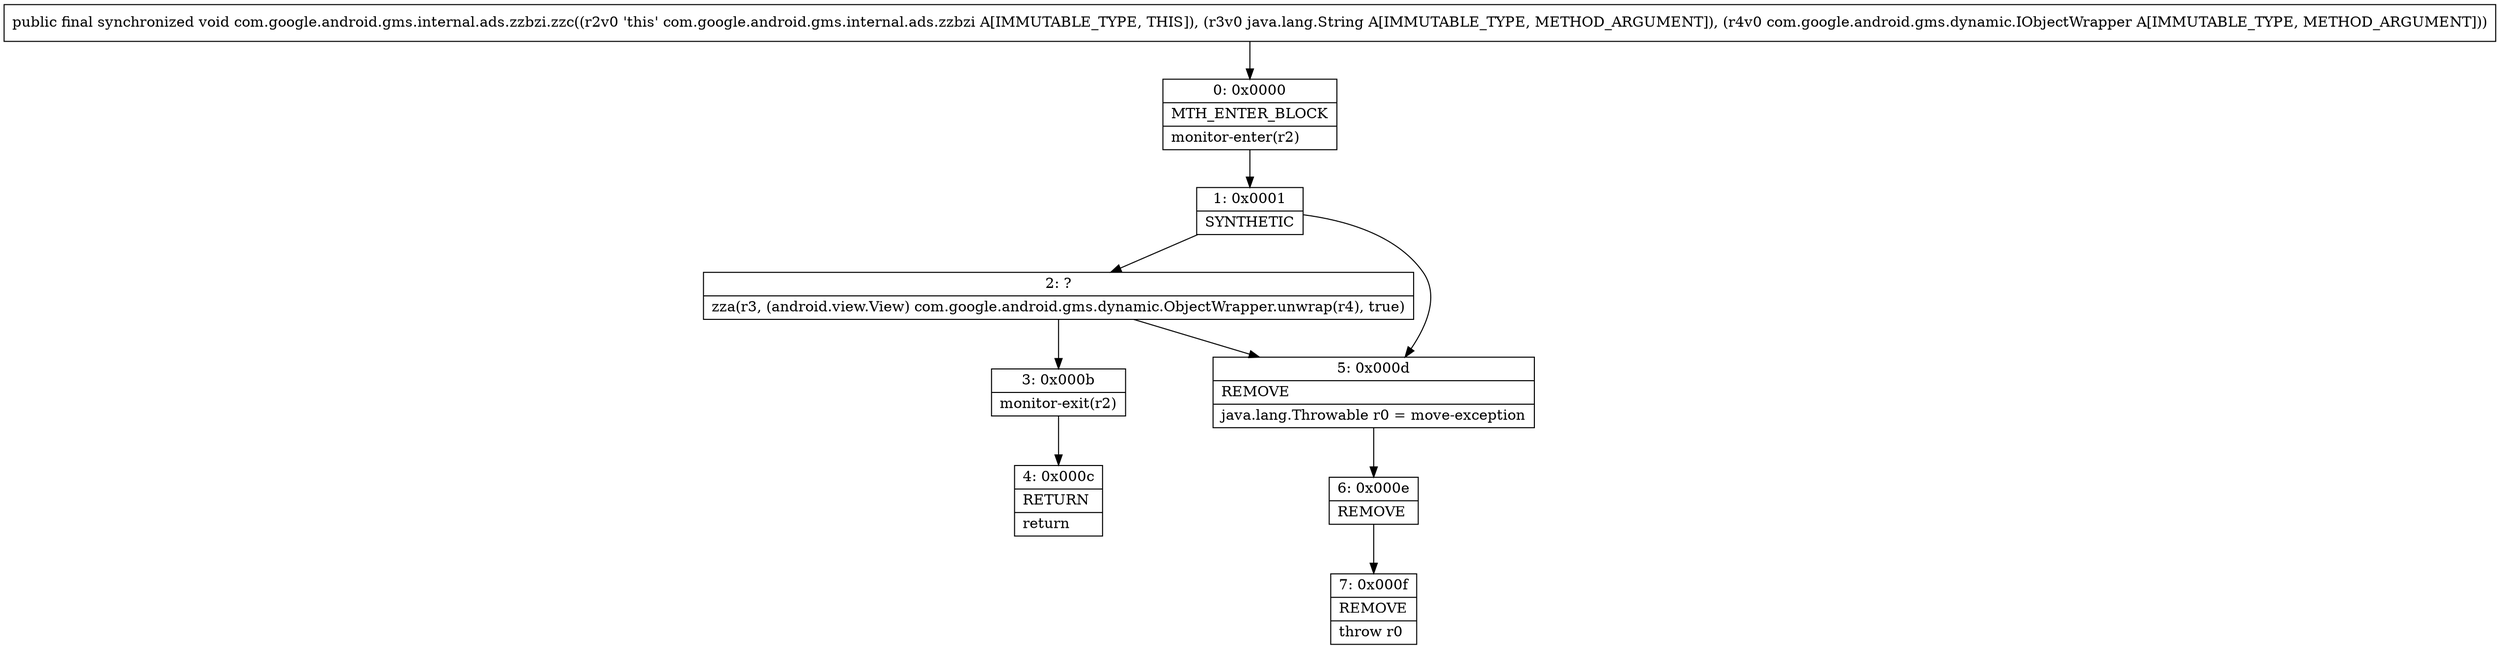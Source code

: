 digraph "CFG forcom.google.android.gms.internal.ads.zzbzi.zzc(Ljava\/lang\/String;Lcom\/google\/android\/gms\/dynamic\/IObjectWrapper;)V" {
Node_0 [shape=record,label="{0\:\ 0x0000|MTH_ENTER_BLOCK\l|monitor\-enter(r2)\l}"];
Node_1 [shape=record,label="{1\:\ 0x0001|SYNTHETIC\l}"];
Node_2 [shape=record,label="{2\:\ ?|zza(r3, (android.view.View) com.google.android.gms.dynamic.ObjectWrapper.unwrap(r4), true)\l}"];
Node_3 [shape=record,label="{3\:\ 0x000b|monitor\-exit(r2)\l}"];
Node_4 [shape=record,label="{4\:\ 0x000c|RETURN\l|return\l}"];
Node_5 [shape=record,label="{5\:\ 0x000d|REMOVE\l|java.lang.Throwable r0 = move\-exception\l}"];
Node_6 [shape=record,label="{6\:\ 0x000e|REMOVE\l}"];
Node_7 [shape=record,label="{7\:\ 0x000f|REMOVE\l|throw r0\l}"];
MethodNode[shape=record,label="{public final synchronized void com.google.android.gms.internal.ads.zzbzi.zzc((r2v0 'this' com.google.android.gms.internal.ads.zzbzi A[IMMUTABLE_TYPE, THIS]), (r3v0 java.lang.String A[IMMUTABLE_TYPE, METHOD_ARGUMENT]), (r4v0 com.google.android.gms.dynamic.IObjectWrapper A[IMMUTABLE_TYPE, METHOD_ARGUMENT])) }"];
MethodNode -> Node_0;
Node_0 -> Node_1;
Node_1 -> Node_2;
Node_1 -> Node_5;
Node_2 -> Node_3;
Node_2 -> Node_5;
Node_3 -> Node_4;
Node_5 -> Node_6;
Node_6 -> Node_7;
}

